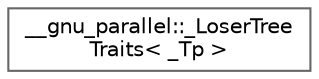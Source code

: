 digraph "Graphical Class Hierarchy"
{
 // LATEX_PDF_SIZE
  bgcolor="transparent";
  edge [fontname=Helvetica,fontsize=10,labelfontname=Helvetica,labelfontsize=10];
  node [fontname=Helvetica,fontsize=10,shape=box,height=0.2,width=0.4];
  rankdir="LR";
  Node0 [id="Node000000",label="__gnu_parallel::_LoserTree\lTraits\< _Tp \>",height=0.2,width=0.4,color="grey40", fillcolor="white", style="filled",URL="$struct____gnu__parallel_1_1___loser_tree_traits.html",tooltip="Traits for determining whether the loser tree should use pointers or copies."];
}
